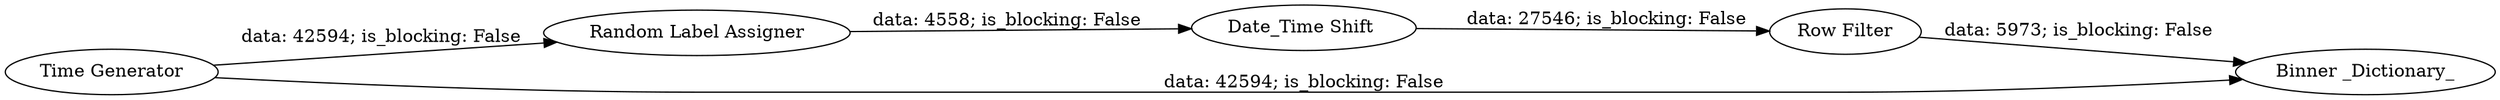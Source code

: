 digraph {
	"-2658519727538604604_1" [label="Time Generator"]
	"-2658519727538604604_2" [label="Random Label Assigner"]
	"-2658519727538604604_3" [label="Date_Time Shift "]
	"-2658519727538604604_4" [label="Row Filter"]
	"-2658519727538604604_5" [label="Binner _Dictionary_"]
	"-2658519727538604604_4" -> "-2658519727538604604_5" [label="data: 5973; is_blocking: False"]
	"-2658519727538604604_1" -> "-2658519727538604604_2" [label="data: 42594; is_blocking: False"]
	"-2658519727538604604_1" -> "-2658519727538604604_5" [label="data: 42594; is_blocking: False"]
	"-2658519727538604604_2" -> "-2658519727538604604_3" [label="data: 4558; is_blocking: False"]
	"-2658519727538604604_3" -> "-2658519727538604604_4" [label="data: 27546; is_blocking: False"]
	rankdir=LR
}
